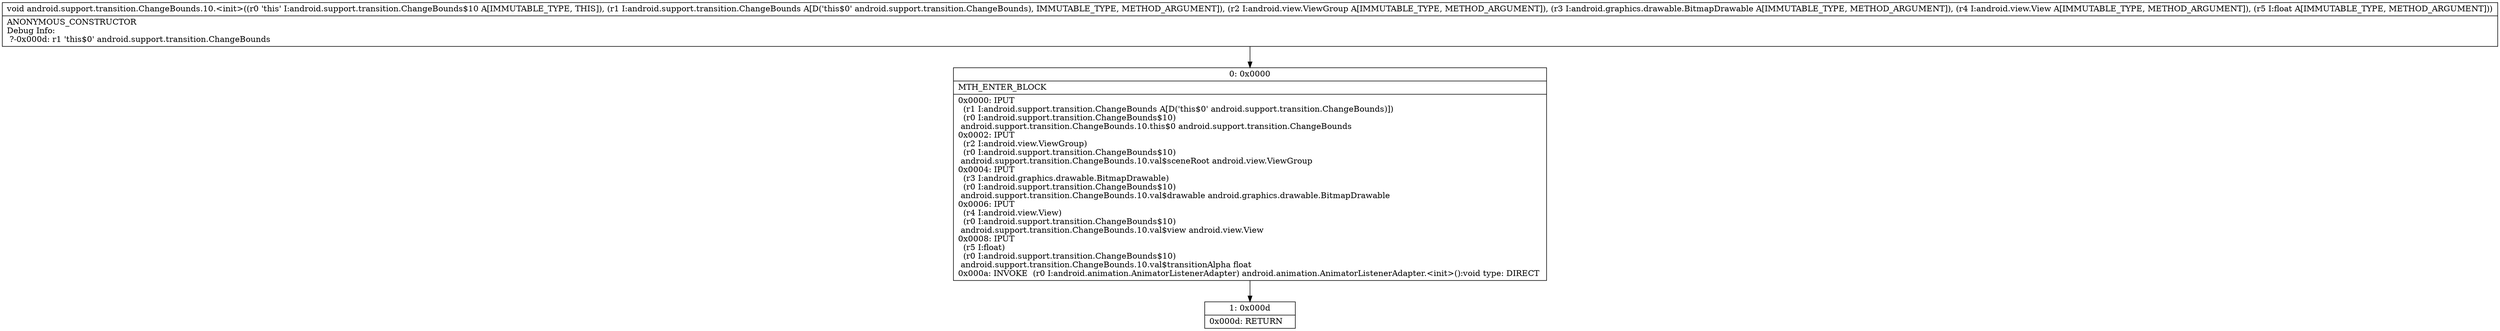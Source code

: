 digraph "CFG forandroid.support.transition.ChangeBounds.10.\<init\>(Landroid\/support\/transition\/ChangeBounds;Landroid\/view\/ViewGroup;Landroid\/graphics\/drawable\/BitmapDrawable;Landroid\/view\/View;F)V" {
Node_0 [shape=record,label="{0\:\ 0x0000|MTH_ENTER_BLOCK\l|0x0000: IPUT  \l  (r1 I:android.support.transition.ChangeBounds A[D('this$0' android.support.transition.ChangeBounds)])\l  (r0 I:android.support.transition.ChangeBounds$10)\l android.support.transition.ChangeBounds.10.this$0 android.support.transition.ChangeBounds \l0x0002: IPUT  \l  (r2 I:android.view.ViewGroup)\l  (r0 I:android.support.transition.ChangeBounds$10)\l android.support.transition.ChangeBounds.10.val$sceneRoot android.view.ViewGroup \l0x0004: IPUT  \l  (r3 I:android.graphics.drawable.BitmapDrawable)\l  (r0 I:android.support.transition.ChangeBounds$10)\l android.support.transition.ChangeBounds.10.val$drawable android.graphics.drawable.BitmapDrawable \l0x0006: IPUT  \l  (r4 I:android.view.View)\l  (r0 I:android.support.transition.ChangeBounds$10)\l android.support.transition.ChangeBounds.10.val$view android.view.View \l0x0008: IPUT  \l  (r5 I:float)\l  (r0 I:android.support.transition.ChangeBounds$10)\l android.support.transition.ChangeBounds.10.val$transitionAlpha float \l0x000a: INVOKE  (r0 I:android.animation.AnimatorListenerAdapter) android.animation.AnimatorListenerAdapter.\<init\>():void type: DIRECT \l}"];
Node_1 [shape=record,label="{1\:\ 0x000d|0x000d: RETURN   \l}"];
MethodNode[shape=record,label="{void android.support.transition.ChangeBounds.10.\<init\>((r0 'this' I:android.support.transition.ChangeBounds$10 A[IMMUTABLE_TYPE, THIS]), (r1 I:android.support.transition.ChangeBounds A[D('this$0' android.support.transition.ChangeBounds), IMMUTABLE_TYPE, METHOD_ARGUMENT]), (r2 I:android.view.ViewGroup A[IMMUTABLE_TYPE, METHOD_ARGUMENT]), (r3 I:android.graphics.drawable.BitmapDrawable A[IMMUTABLE_TYPE, METHOD_ARGUMENT]), (r4 I:android.view.View A[IMMUTABLE_TYPE, METHOD_ARGUMENT]), (r5 I:float A[IMMUTABLE_TYPE, METHOD_ARGUMENT]))  | ANONYMOUS_CONSTRUCTOR\lDebug Info:\l  ?\-0x000d: r1 'this$0' android.support.transition.ChangeBounds\l}"];
MethodNode -> Node_0;
Node_0 -> Node_1;
}

